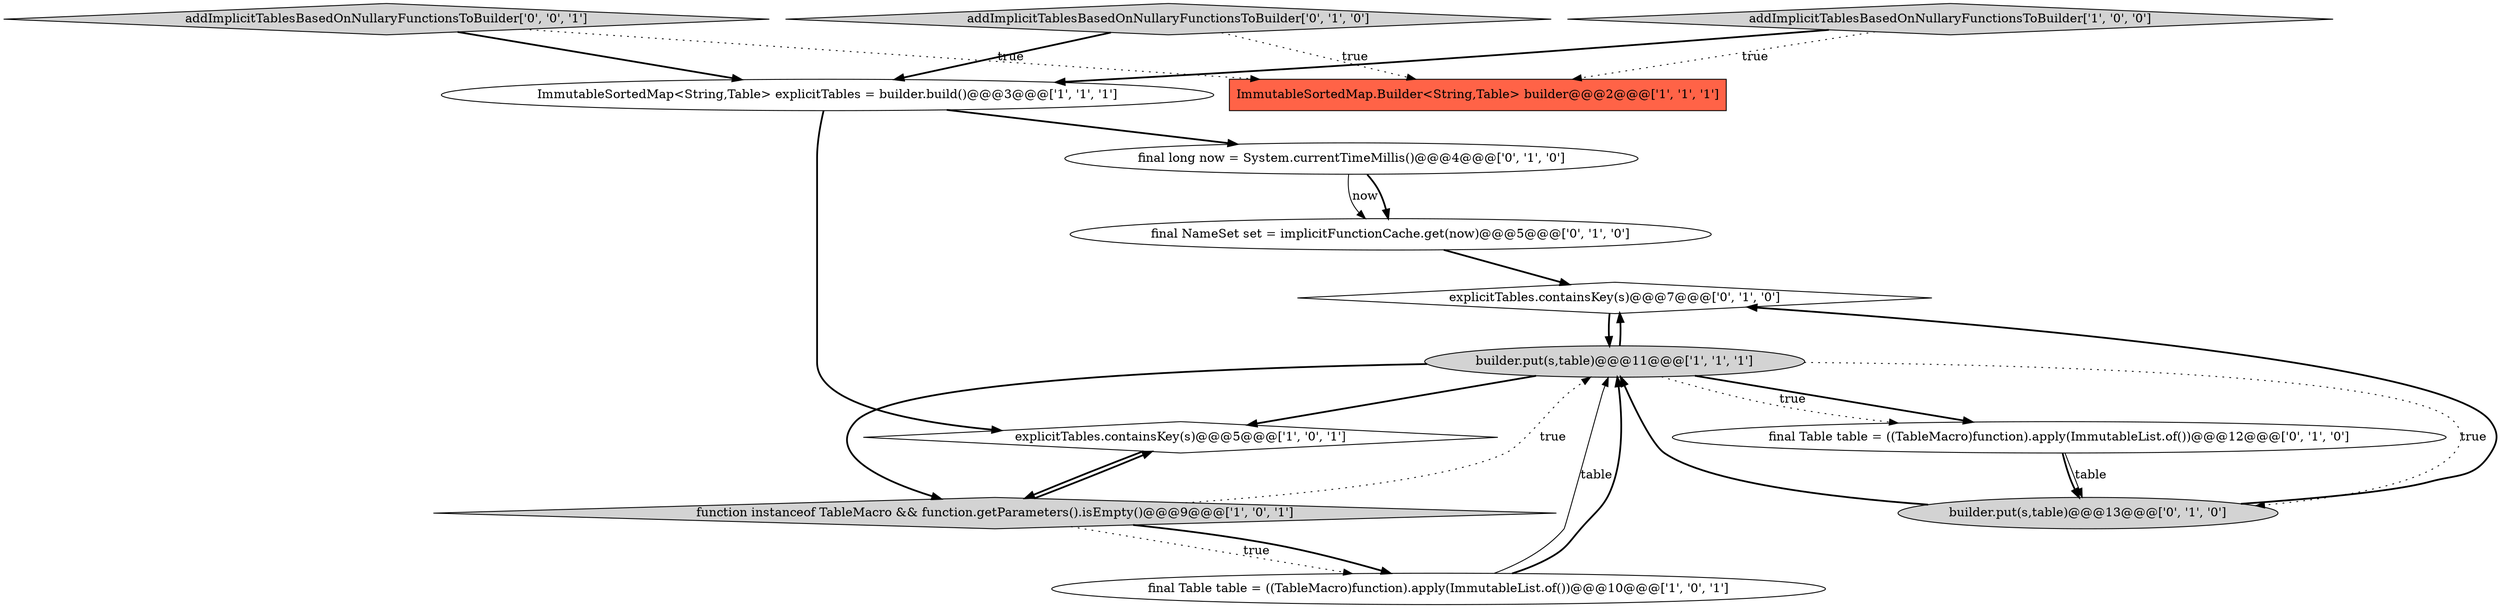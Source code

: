 digraph {
9 [style = filled, label = "final long now = System.currentTimeMillis()@@@4@@@['0', '1', '0']", fillcolor = white, shape = ellipse image = "AAA1AAABBB2BBB"];
8 [style = filled, label = "final Table table = ((TableMacro)function).apply(ImmutableList.of())@@@12@@@['0', '1', '0']", fillcolor = white, shape = ellipse image = "AAA0AAABBB2BBB"];
13 [style = filled, label = "addImplicitTablesBasedOnNullaryFunctionsToBuilder['0', '0', '1']", fillcolor = lightgray, shape = diamond image = "AAA0AAABBB3BBB"];
1 [style = filled, label = "explicitTables.containsKey(s)@@@5@@@['1', '0', '1']", fillcolor = white, shape = diamond image = "AAA0AAABBB1BBB"];
12 [style = filled, label = "builder.put(s,table)@@@13@@@['0', '1', '0']", fillcolor = lightgray, shape = ellipse image = "AAA0AAABBB2BBB"];
11 [style = filled, label = "explicitTables.containsKey(s)@@@7@@@['0', '1', '0']", fillcolor = white, shape = diamond image = "AAA0AAABBB2BBB"];
6 [style = filled, label = "addImplicitTablesBasedOnNullaryFunctionsToBuilder['1', '0', '0']", fillcolor = lightgray, shape = diamond image = "AAA0AAABBB1BBB"];
5 [style = filled, label = "function instanceof TableMacro && function.getParameters().isEmpty()@@@9@@@['1', '0', '1']", fillcolor = lightgray, shape = diamond image = "AAA0AAABBB1BBB"];
2 [style = filled, label = "ImmutableSortedMap<String,Table> explicitTables = builder.build()@@@3@@@['1', '1', '1']", fillcolor = white, shape = ellipse image = "AAA0AAABBB1BBB"];
3 [style = filled, label = "final Table table = ((TableMacro)function).apply(ImmutableList.of())@@@10@@@['1', '0', '1']", fillcolor = white, shape = ellipse image = "AAA0AAABBB1BBB"];
10 [style = filled, label = "final NameSet set = implicitFunctionCache.get(now)@@@5@@@['0', '1', '0']", fillcolor = white, shape = ellipse image = "AAA1AAABBB2BBB"];
0 [style = filled, label = "ImmutableSortedMap.Builder<String,Table> builder@@@2@@@['1', '1', '1']", fillcolor = tomato, shape = box image = "AAA0AAABBB1BBB"];
4 [style = filled, label = "builder.put(s,table)@@@11@@@['1', '1', '1']", fillcolor = lightgray, shape = ellipse image = "AAA0AAABBB1BBB"];
7 [style = filled, label = "addImplicitTablesBasedOnNullaryFunctionsToBuilder['0', '1', '0']", fillcolor = lightgray, shape = diamond image = "AAA0AAABBB2BBB"];
11->4 [style = bold, label=""];
8->12 [style = bold, label=""];
4->12 [style = dotted, label="true"];
5->3 [style = dotted, label="true"];
5->1 [style = bold, label=""];
4->11 [style = bold, label=""];
4->5 [style = bold, label=""];
12->4 [style = bold, label=""];
5->4 [style = dotted, label="true"];
10->11 [style = bold, label=""];
4->8 [style = bold, label=""];
8->12 [style = solid, label="table"];
6->2 [style = bold, label=""];
4->1 [style = bold, label=""];
4->8 [style = dotted, label="true"];
3->4 [style = solid, label="table"];
6->0 [style = dotted, label="true"];
2->9 [style = bold, label=""];
2->1 [style = bold, label=""];
13->0 [style = dotted, label="true"];
12->11 [style = bold, label=""];
7->0 [style = dotted, label="true"];
5->3 [style = bold, label=""];
13->2 [style = bold, label=""];
3->4 [style = bold, label=""];
9->10 [style = solid, label="now"];
9->10 [style = bold, label=""];
1->5 [style = bold, label=""];
7->2 [style = bold, label=""];
}
